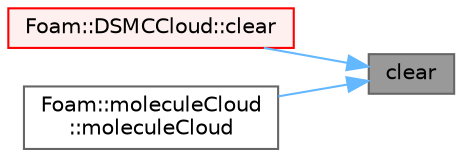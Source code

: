 digraph "clear"
{
 // LATEX_PDF_SIZE
  bgcolor="transparent";
  edge [fontname=Helvetica,fontsize=10,labelfontname=Helvetica,labelfontsize=10];
  node [fontname=Helvetica,fontsize=10,shape=box,height=0.2,width=0.4];
  rankdir="RL";
  Node1 [id="Node000001",label="clear",height=0.2,width=0.4,color="gray40", fillcolor="grey60", style="filled", fontcolor="black",tooltip=" "];
  Node1 -> Node2 [id="edge1_Node000001_Node000002",dir="back",color="steelblue1",style="solid",tooltip=" "];
  Node2 [id="Node000002",label="Foam::DSMCCloud::clear",height=0.2,width=0.4,color="red", fillcolor="#FFF0F0", style="filled",URL="$classFoam_1_1DSMCCloud.html#ac8bb3912a3ce86b15842e79d0b421204",tooltip=" "];
  Node1 -> Node4 [id="edge2_Node000001_Node000004",dir="back",color="steelblue1",style="solid",tooltip=" "];
  Node4 [id="Node000004",label="Foam::moleculeCloud\l::moleculeCloud",height=0.2,width=0.4,color="grey40", fillcolor="white", style="filled",URL="$classFoam_1_1moleculeCloud.html#a5c2ea555afbba870e5f19fb11b668948",tooltip=" "];
}
